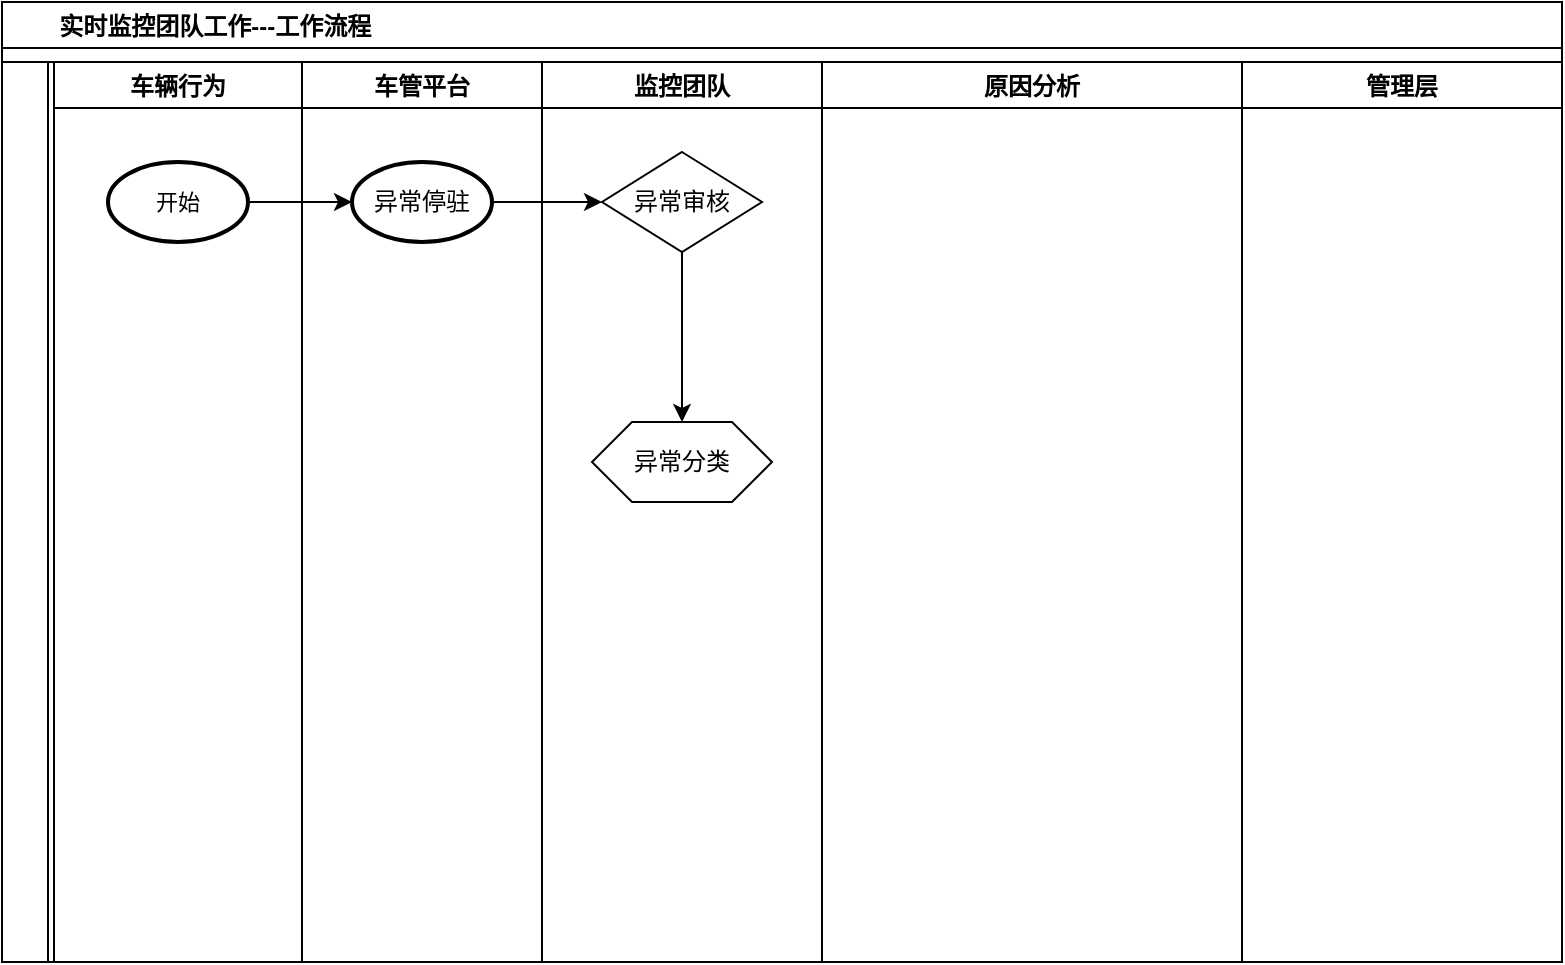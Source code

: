 <mxfile version="14.7.6" type="github">
  <diagram id="C5RBs43oDa-KdzZeNtuy" name="Page-1">
    <mxGraphModel dx="1331" dy="825" grid="1" gridSize="10" guides="1" tooltips="1" connect="1" arrows="1" fold="1" page="1" pageScale="1" pageWidth="827" pageHeight="1169" math="0" shadow="0">
      <root>
        <mxCell id="WIyWlLk6GJQsqaUBKTNV-0" />
        <mxCell id="WIyWlLk6GJQsqaUBKTNV-1" parent="WIyWlLk6GJQsqaUBKTNV-0" />
        <mxCell id="Ie-IbSEFdLj7QfXEva1Y-26" value="        实时监控团队工作---工作流程" style="swimlane;align=left;" vertex="1" parent="WIyWlLk6GJQsqaUBKTNV-1">
          <mxGeometry x="10" y="140" width="780" height="480" as="geometry">
            <mxRectangle x="150" y="120" width="220" height="23" as="alternateBounds" />
          </mxGeometry>
        </mxCell>
        <mxCell id="Ie-IbSEFdLj7QfXEva1Y-24" value="" style="swimlane;horizontal=0;align=center;" vertex="1" parent="Ie-IbSEFdLj7QfXEva1Y-26">
          <mxGeometry y="30" width="780" height="450" as="geometry">
            <mxRectangle y="30" width="50" height="40" as="alternateBounds" />
          </mxGeometry>
        </mxCell>
        <mxCell id="Ie-IbSEFdLj7QfXEva1Y-27" value="车管平台" style="swimlane;align=center;" vertex="1" parent="Ie-IbSEFdLj7QfXEva1Y-24">
          <mxGeometry x="150" width="120" height="450" as="geometry">
            <mxRectangle x="106" width="80" height="23" as="alternateBounds" />
          </mxGeometry>
        </mxCell>
        <mxCell id="Ie-IbSEFdLj7QfXEva1Y-31" value="异常停驻" style="strokeWidth=2;html=1;shape=mxgraph.flowchart.start_1;whiteSpace=wrap;align=center;" vertex="1" parent="Ie-IbSEFdLj7QfXEva1Y-27">
          <mxGeometry x="25" y="50" width="70" height="40" as="geometry" />
        </mxCell>
        <mxCell id="Ie-IbSEFdLj7QfXEva1Y-28" value="原因分析" style="swimlane;align=center;" vertex="1" parent="Ie-IbSEFdLj7QfXEva1Y-24">
          <mxGeometry x="410" width="210" height="450" as="geometry">
            <mxRectangle x="266" width="80" height="23" as="alternateBounds" />
          </mxGeometry>
        </mxCell>
        <mxCell id="Ie-IbSEFdLj7QfXEva1Y-25" value="车辆行为" style="swimlane;align=center;startSize=23;" vertex="1" parent="Ie-IbSEFdLj7QfXEva1Y-24">
          <mxGeometry x="26" width="124" height="450" as="geometry">
            <mxRectangle x="26" width="80" height="23" as="alternateBounds" />
          </mxGeometry>
        </mxCell>
        <mxCell id="Ie-IbSEFdLj7QfXEva1Y-33" value="&lt;font style=&quot;font-size: 11px&quot;&gt;开始&lt;/font&gt;" style="strokeWidth=2;html=1;shape=mxgraph.flowchart.start_1;whiteSpace=wrap;align=center;" vertex="1" parent="Ie-IbSEFdLj7QfXEva1Y-25">
          <mxGeometry x="27" y="50" width="70" height="40" as="geometry" />
        </mxCell>
        <mxCell id="Ie-IbSEFdLj7QfXEva1Y-29" value="管理层" style="swimlane;align=center;" vertex="1" parent="Ie-IbSEFdLj7QfXEva1Y-24">
          <mxGeometry x="620" width="160" height="450" as="geometry">
            <mxRectangle x="346" width="70" height="23" as="alternateBounds" />
          </mxGeometry>
        </mxCell>
        <mxCell id="Ie-IbSEFdLj7QfXEva1Y-30" value="监控团队" style="swimlane;align=center;" vertex="1" parent="Ie-IbSEFdLj7QfXEva1Y-24">
          <mxGeometry x="270" width="140" height="450" as="geometry">
            <mxRectangle x="186" width="80" height="23" as="alternateBounds" />
          </mxGeometry>
        </mxCell>
        <mxCell id="Ie-IbSEFdLj7QfXEva1Y-38" value="异常审核" style="rhombus;whiteSpace=wrap;html=1;align=center;" vertex="1" parent="Ie-IbSEFdLj7QfXEva1Y-30">
          <mxGeometry x="30" y="45" width="80" height="50" as="geometry" />
        </mxCell>
        <mxCell id="Ie-IbSEFdLj7QfXEva1Y-39" value="异常分类" style="shape=hexagon;perimeter=hexagonPerimeter2;whiteSpace=wrap;html=1;fixedSize=1;" vertex="1" parent="Ie-IbSEFdLj7QfXEva1Y-30">
          <mxGeometry x="25" y="180" width="90" height="40" as="geometry" />
        </mxCell>
        <mxCell id="Ie-IbSEFdLj7QfXEva1Y-40" value="" style="edgeStyle=orthogonalEdgeStyle;rounded=0;orthogonalLoop=1;jettySize=auto;html=1;" edge="1" parent="Ie-IbSEFdLj7QfXEva1Y-30" source="Ie-IbSEFdLj7QfXEva1Y-38" target="Ie-IbSEFdLj7QfXEva1Y-39">
          <mxGeometry relative="1" as="geometry" />
        </mxCell>
        <mxCell id="Ie-IbSEFdLj7QfXEva1Y-34" style="edgeStyle=orthogonalEdgeStyle;rounded=0;orthogonalLoop=1;jettySize=auto;html=1;" edge="1" parent="Ie-IbSEFdLj7QfXEva1Y-24" source="Ie-IbSEFdLj7QfXEva1Y-33" target="Ie-IbSEFdLj7QfXEva1Y-31">
          <mxGeometry relative="1" as="geometry" />
        </mxCell>
        <mxCell id="Ie-IbSEFdLj7QfXEva1Y-37" style="edgeStyle=orthogonalEdgeStyle;rounded=0;orthogonalLoop=1;jettySize=auto;html=1;" edge="1" parent="Ie-IbSEFdLj7QfXEva1Y-24" source="Ie-IbSEFdLj7QfXEva1Y-31" target="Ie-IbSEFdLj7QfXEva1Y-38">
          <mxGeometry relative="1" as="geometry">
            <mxPoint x="350" y="70" as="targetPoint" />
          </mxGeometry>
        </mxCell>
      </root>
    </mxGraphModel>
  </diagram>
</mxfile>
